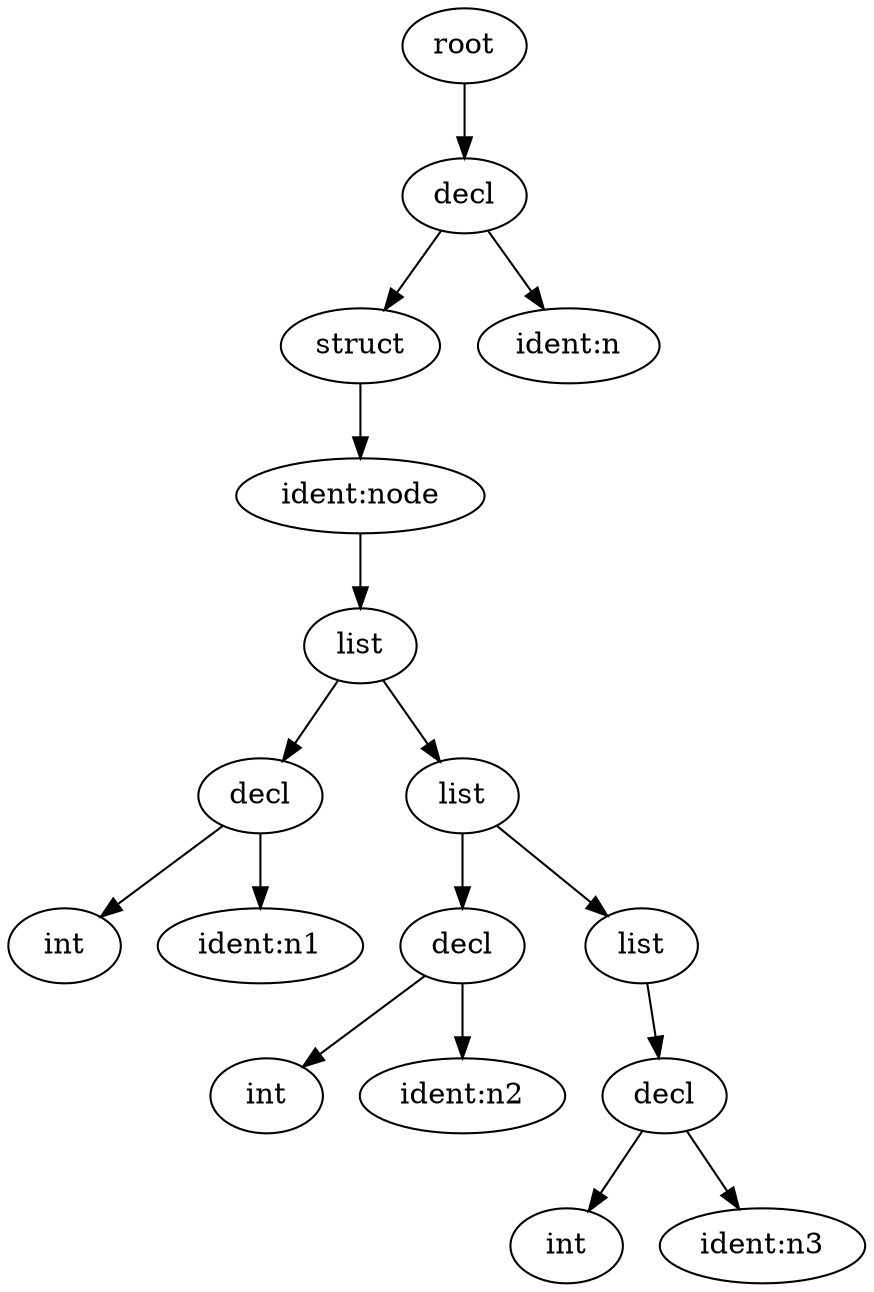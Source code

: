 digraph G {
	p0[label=root]
	p1[label=<decl>]
	p0->p1
	p2[label=<struct>]
	p1->p2
	p3[label=<ident:n>]
	p1->p3
	p4[label=<ident:node>]
	p2->p4
	p5[label=<list>]
	p4->p5
	p6[label=<decl>]
	p5->p6
	p7[label=<list>]
	p5->p7
	p8[label=<int>]
	p6->p8
	p9[label=<ident:n1>]
	p6->p9
	p10[label=<decl>]
	p7->p10
	p11[label=<list>]
	p7->p11
	p12[label=<int>]
	p10->p12
	p13[label=<ident:n2>]
	p10->p13
	p14[label=<decl>]
	p11->p14
	p15[label=<int>]
	p14->p15
	p16[label=<ident:n3>]
	p14->p16
}
